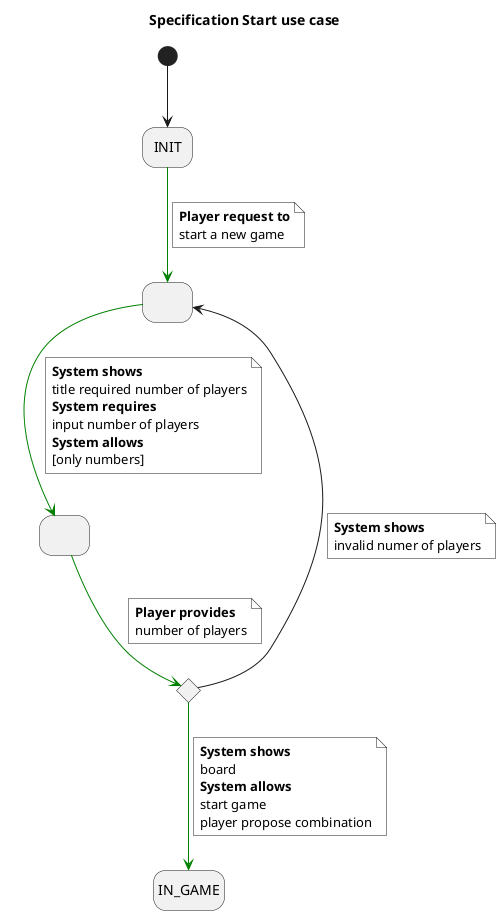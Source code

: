 @startuml

title Specification Start use case
skinparam NoteBackgroundColor white
hide empty description
state INIT as "INIT"
state startedGame as " "
state numberOfPlayers as " "
state ifValidNumberOfPlayers <<choice>>

[*] --> INIT
INIT -[#green]-> startedGame
note on link #white
  <b>Player request to
  start a new game
end note
startedGame -[#green]-> numberOfPlayers
note on link
  <b>System shows
  title required number of players
  <b>System requires
  input number of players
  <b>System allows
  [only numbers]
end note
numberOfPlayers -[#green]-> ifValidNumberOfPlayers
note on link
  <b>Player provides
  number of players
end note
ifValidNumberOfPlayers --> startedGame
note on link
  <b>System shows
  invalid numer of players
end note
ifValidNumberOfPlayers -[#green]-> IN_GAME
note on link
  <b>System shows
  board
  <b>System allows
  start game
  player propose combination
end note



@enduml